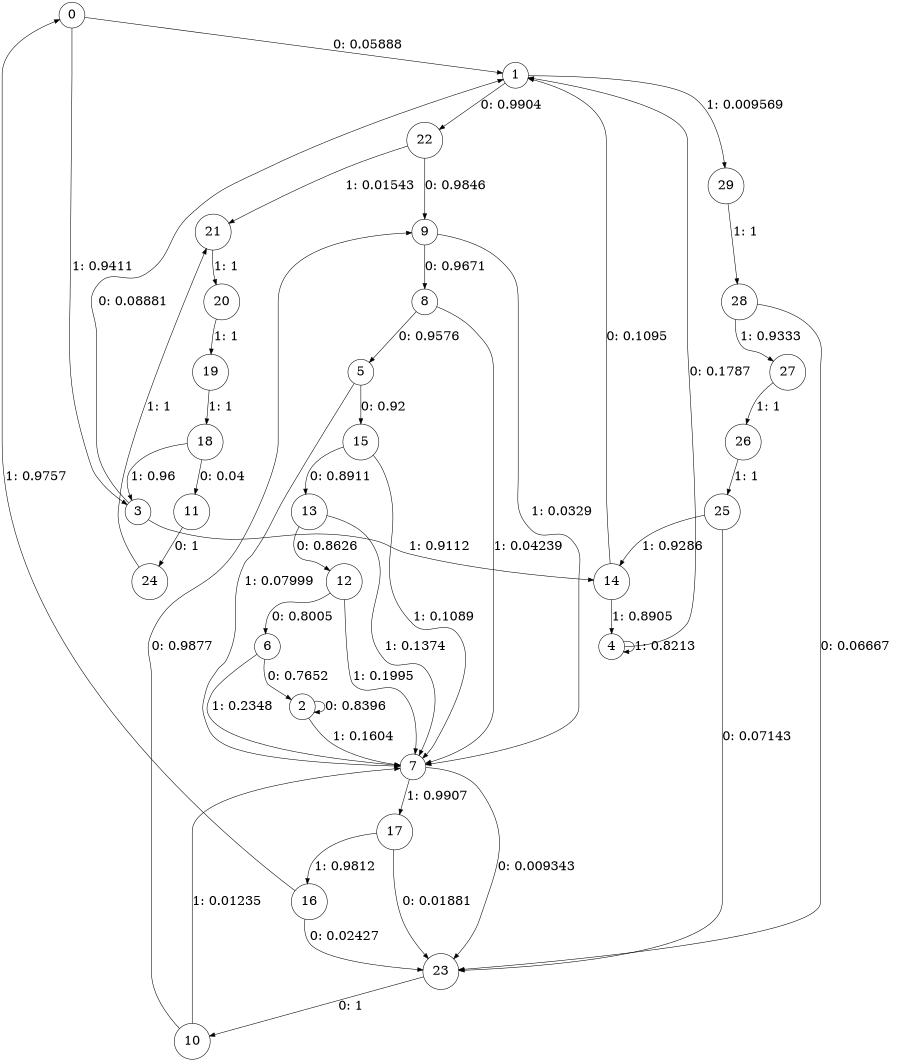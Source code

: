 digraph "ch3_face_grouped_diff_L11" {
size = "6,8.5";
ratio = "fill";
node [shape = circle];
node [fontsize = 24];
edge [fontsize = 24];
0 -> 1 [label = "0: 0.05888  "];
0 -> 3 [label = "1: 0.9411   "];
1 -> 22 [label = "0: 0.9904   "];
1 -> 29 [label = "1: 0.009569  "];
2 -> 2 [label = "0: 0.8396   "];
2 -> 7 [label = "1: 0.1604   "];
3 -> 1 [label = "0: 0.08881  "];
3 -> 14 [label = "1: 0.9112   "];
4 -> 1 [label = "0: 0.1787   "];
4 -> 4 [label = "1: 0.8213   "];
5 -> 15 [label = "0: 0.92     "];
5 -> 7 [label = "1: 0.07999  "];
6 -> 2 [label = "0: 0.7652   "];
6 -> 7 [label = "1: 0.2348   "];
7 -> 23 [label = "0: 0.009343  "];
7 -> 17 [label = "1: 0.9907   "];
8 -> 5 [label = "0: 0.9576   "];
8 -> 7 [label = "1: 0.04239  "];
9 -> 8 [label = "0: 0.9671   "];
9 -> 7 [label = "1: 0.0329   "];
10 -> 9 [label = "0: 0.9877   "];
10 -> 7 [label = "1: 0.01235  "];
11 -> 24 [label = "0: 1        "];
12 -> 6 [label = "0: 0.8005   "];
12 -> 7 [label = "1: 0.1995   "];
13 -> 12 [label = "0: 0.8626   "];
13 -> 7 [label = "1: 0.1374   "];
14 -> 1 [label = "0: 0.1095   "];
14 -> 4 [label = "1: 0.8905   "];
15 -> 13 [label = "0: 0.8911   "];
15 -> 7 [label = "1: 0.1089   "];
16 -> 23 [label = "0: 0.02427  "];
16 -> 0 [label = "1: 0.9757   "];
17 -> 23 [label = "0: 0.01881  "];
17 -> 16 [label = "1: 0.9812   "];
18 -> 11 [label = "0: 0.04     "];
18 -> 3 [label = "1: 0.96     "];
19 -> 18 [label = "1: 1        "];
20 -> 19 [label = "1: 1        "];
21 -> 20 [label = "1: 1        "];
22 -> 9 [label = "0: 0.9846   "];
22 -> 21 [label = "1: 0.01543  "];
23 -> 10 [label = "0: 1        "];
24 -> 21 [label = "1: 1        "];
25 -> 23 [label = "0: 0.07143  "];
25 -> 14 [label = "1: 0.9286   "];
26 -> 25 [label = "1: 1        "];
27 -> 26 [label = "1: 1        "];
28 -> 23 [label = "0: 0.06667  "];
28 -> 27 [label = "1: 0.9333   "];
29 -> 28 [label = "1: 1        "];
}
